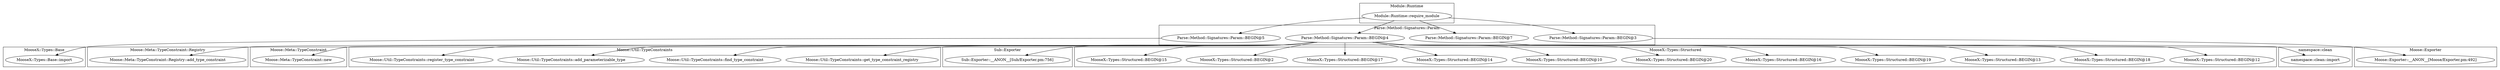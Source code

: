 digraph {
graph [overlap=false]
subgraph cluster_namespace_clean {
	label="namespace::clean";
	"namespace::clean::import";
}
subgraph cluster_Parse_Method_Signatures_Param {
	label="Parse::Method::Signatures::Param";
	"Parse::Method::Signatures::Param::BEGIN@5";
	"Parse::Method::Signatures::Param::BEGIN@4";
	"Parse::Method::Signatures::Param::BEGIN@7";
	"Parse::Method::Signatures::Param::BEGIN@3";
}
subgraph cluster_Moose_Meta_TypeConstraint_Registry {
	label="Moose::Meta::TypeConstraint::Registry";
	"Moose::Meta::TypeConstraint::Registry::add_type_constraint";
}
subgraph cluster_Module_Runtime {
	label="Module::Runtime";
	"Module::Runtime::require_module";
}
subgraph cluster_MooseX_Types_Base {
	label="MooseX::Types::Base";
	"MooseX::Types::Base::import";
}
subgraph cluster_Moose_Meta_TypeConstraint {
	label="Moose::Meta::TypeConstraint";
	"Moose::Meta::TypeConstraint::new";
}
subgraph cluster_Moose_Exporter {
	label="Moose::Exporter";
	"Moose::Exporter::__ANON__[Moose/Exporter.pm:492]";
}
subgraph cluster_Moose_Util_TypeConstraints {
	label="Moose::Util::TypeConstraints";
	"Moose::Util::TypeConstraints::get_type_constraint_registry";
	"Moose::Util::TypeConstraints::find_type_constraint";
	"Moose::Util::TypeConstraints::add_parameterizable_type";
	"Moose::Util::TypeConstraints::register_type_constraint";
}
subgraph cluster_Sub_Exporter {
	label="Sub::Exporter";
	"Sub::Exporter::__ANON__[Sub/Exporter.pm:756]";
}
subgraph cluster_MooseX_Types_Structured {
	label="MooseX::Types::Structured";
	"MooseX::Types::Structured::BEGIN@12";
	"MooseX::Types::Structured::BEGIN@18";
	"MooseX::Types::Structured::BEGIN@13";
	"MooseX::Types::Structured::BEGIN@19";
	"MooseX::Types::Structured::BEGIN@16";
	"MooseX::Types::Structured::BEGIN@20";
	"MooseX::Types::Structured::BEGIN@10";
	"MooseX::Types::Structured::BEGIN@14";
	"MooseX::Types::Structured::BEGIN@17";
	"MooseX::Types::Structured::BEGIN@2";
	"MooseX::Types::Structured::BEGIN@15";
}
"Parse::Method::Signatures::Param::BEGIN@4" -> "Moose::Util::TypeConstraints::find_type_constraint";
"Parse::Method::Signatures::Param::BEGIN@4" -> "Moose::Util::TypeConstraints::add_parameterizable_type";
"Parse::Method::Signatures::Param::BEGIN@4" -> "MooseX::Types::Structured::BEGIN@15";
"Parse::Method::Signatures::Param::BEGIN@4" -> "Moose::Meta::TypeConstraint::Registry::add_type_constraint";
"Parse::Method::Signatures::Param::BEGIN@4" -> "MooseX::Types::Structured::BEGIN@13";
"Parse::Method::Signatures::Param::BEGIN@4" -> "Sub::Exporter::__ANON__[Sub/Exporter.pm:756]";
"Module::Runtime::require_module" -> "Parse::Method::Signatures::Param::BEGIN@3";
"Parse::Method::Signatures::Param::BEGIN@7" -> "namespace::clean::import";
"Parse::Method::Signatures::Param::BEGIN@4" -> "MooseX::Types::Structured::BEGIN@2";
"Parse::Method::Signatures::Param::BEGIN@4" -> "MooseX::Types::Structured::BEGIN@12";
"Parse::Method::Signatures::Param::BEGIN@3" -> "Moose::Exporter::__ANON__[Moose/Exporter.pm:492]";
"Parse::Method::Signatures::Param::BEGIN@4" -> "MooseX::Types::Structured::BEGIN@17";
"Parse::Method::Signatures::Param::BEGIN@5" -> "MooseX::Types::Base::import";
"Parse::Method::Signatures::Param::BEGIN@4" -> "MooseX::Types::Structured::BEGIN@19";
"Parse::Method::Signatures::Param::BEGIN@4" -> "MooseX::Types::Structured::BEGIN@10";
"Module::Runtime::require_module" -> "Parse::Method::Signatures::Param::BEGIN@7";
"Parse::Method::Signatures::Param::BEGIN@4" -> "Moose::Util::TypeConstraints::get_type_constraint_registry";
"Parse::Method::Signatures::Param::BEGIN@4" -> "MooseX::Types::Structured::BEGIN@16";
"Module::Runtime::require_module" -> "Parse::Method::Signatures::Param::BEGIN@5";
"Parse::Method::Signatures::Param::BEGIN@4" -> "MooseX::Types::Structured::BEGIN@20";
"Parse::Method::Signatures::Param::BEGIN@4" -> "MooseX::Types::Structured::BEGIN@14";
"Parse::Method::Signatures::Param::BEGIN@4" -> "Moose::Util::TypeConstraints::register_type_constraint";
"Module::Runtime::require_module" -> "Parse::Method::Signatures::Param::BEGIN@4";
"Parse::Method::Signatures::Param::BEGIN@4" -> "Moose::Meta::TypeConstraint::new";
"Parse::Method::Signatures::Param::BEGIN@4" -> "MooseX::Types::Structured::BEGIN@18";
}

